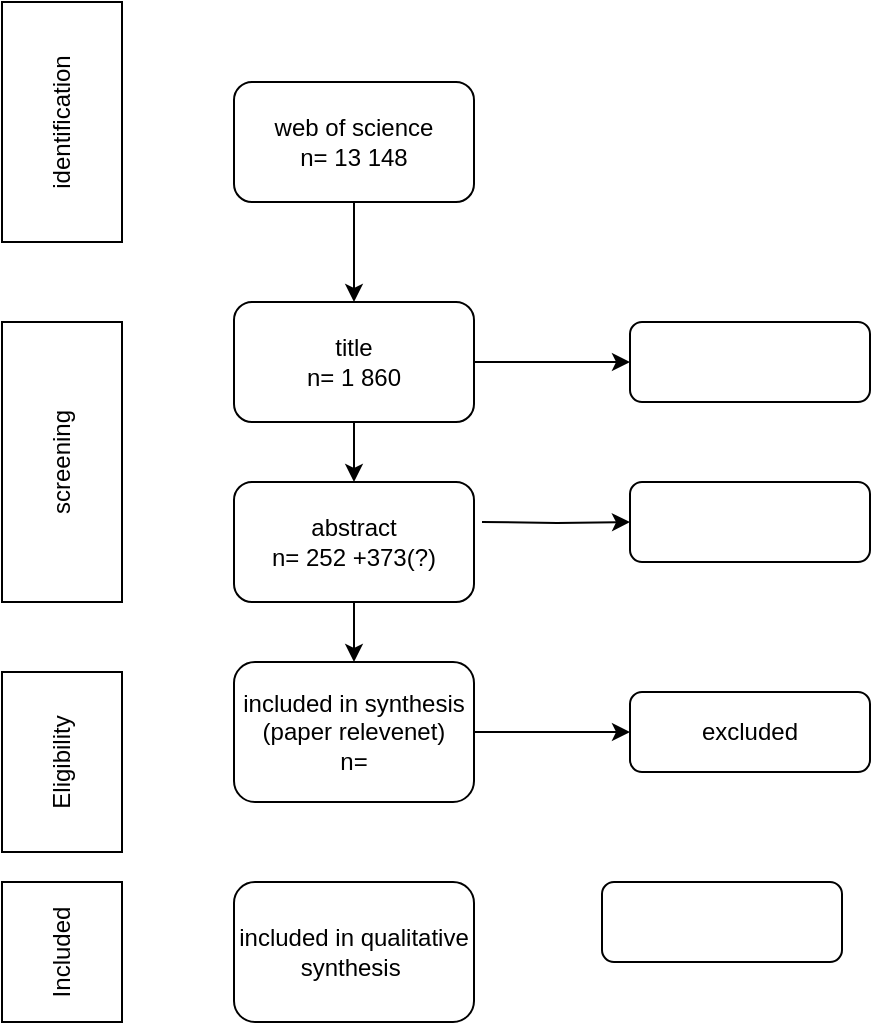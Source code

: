 <mxfile version="21.2.9" type="github">
  <diagram name="Page-1" id="obNmWy9aIsWG7gp1YsI2">
    <mxGraphModel dx="1434" dy="764" grid="1" gridSize="10" guides="1" tooltips="1" connect="1" arrows="1" fold="1" page="1" pageScale="1" pageWidth="850" pageHeight="1100" math="0" shadow="0">
      <root>
        <mxCell id="0" />
        <mxCell id="1" parent="0" />
        <mxCell id="gJmWW0kTYwEwNg_Bcr7h-1" style="edgeStyle=orthogonalEdgeStyle;rounded=0;orthogonalLoop=1;jettySize=auto;html=1;" parent="1" source="gJmWW0kTYwEwNg_Bcr7h-2" edge="1">
          <mxGeometry relative="1" as="geometry">
            <mxPoint x="216" y="190" as="targetPoint" />
          </mxGeometry>
        </mxCell>
        <mxCell id="gJmWW0kTYwEwNg_Bcr7h-2" value="web of science&lt;br&gt;n=&amp;nbsp;13 148" style="rounded=1;whiteSpace=wrap;html=1;fontSize=12;glass=0;strokeWidth=1;shadow=0;" parent="1" vertex="1">
          <mxGeometry x="156" y="80" width="120" height="60" as="geometry" />
        </mxCell>
        <mxCell id="gJmWW0kTYwEwNg_Bcr7h-3" value="included in qualitative synthesis&amp;nbsp;" style="rounded=1;whiteSpace=wrap;html=1;fontSize=12;glass=0;strokeWidth=1;shadow=0;" parent="1" vertex="1">
          <mxGeometry x="156" y="480" width="120" height="70" as="geometry" />
        </mxCell>
        <mxCell id="gJmWW0kTYwEwNg_Bcr7h-4" value="" style="rounded=1;whiteSpace=wrap;html=1;fontSize=12;glass=0;strokeWidth=1;shadow=0;" parent="1" vertex="1">
          <mxGeometry x="354" y="280" width="120" height="40" as="geometry" />
        </mxCell>
        <mxCell id="gJmWW0kTYwEwNg_Bcr7h-5" style="edgeStyle=orthogonalEdgeStyle;rounded=0;orthogonalLoop=1;jettySize=auto;html=1;" parent="1" source="gJmWW0kTYwEwNg_Bcr7h-7" target="gJmWW0kTYwEwNg_Bcr7h-9" edge="1">
          <mxGeometry relative="1" as="geometry" />
        </mxCell>
        <mxCell id="gJmWW0kTYwEwNg_Bcr7h-6" style="edgeStyle=orthogonalEdgeStyle;rounded=0;orthogonalLoop=1;jettySize=auto;html=1;" parent="1" source="gJmWW0kTYwEwNg_Bcr7h-7" target="gJmWW0kTYwEwNg_Bcr7h-15" edge="1">
          <mxGeometry relative="1" as="geometry" />
        </mxCell>
        <mxCell id="gJmWW0kTYwEwNg_Bcr7h-7" value="title&lt;br&gt;n= 1 860" style="rounded=1;whiteSpace=wrap;html=1;fontSize=12;glass=0;strokeWidth=1;shadow=0;" parent="1" vertex="1">
          <mxGeometry x="156" y="190" width="120" height="60" as="geometry" />
        </mxCell>
        <mxCell id="gJmWW0kTYwEwNg_Bcr7h-8" style="edgeStyle=orthogonalEdgeStyle;rounded=0;orthogonalLoop=1;jettySize=auto;html=1;entryX=0;entryY=0.5;entryDx=0;entryDy=0;" parent="1" target="gJmWW0kTYwEwNg_Bcr7h-4" edge="1">
          <mxGeometry relative="1" as="geometry">
            <mxPoint x="280" y="300" as="sourcePoint" />
          </mxGeometry>
        </mxCell>
        <mxCell id="gJmWW0kTYwEwNg_Bcr7h-9" value="" style="rounded=1;whiteSpace=wrap;html=1;fontSize=12;glass=0;strokeWidth=1;shadow=0;" parent="1" vertex="1">
          <mxGeometry x="354" y="200" width="120" height="40" as="geometry" />
        </mxCell>
        <mxCell id="gJmWW0kTYwEwNg_Bcr7h-10" value="identification" style="rounded=0;whiteSpace=wrap;html=1;rotation=-90;" parent="1" vertex="1">
          <mxGeometry x="10" y="70" width="120" height="60" as="geometry" />
        </mxCell>
        <mxCell id="gJmWW0kTYwEwNg_Bcr7h-11" value="screening" style="rounded=0;whiteSpace=wrap;html=1;rotation=-90;" parent="1" vertex="1">
          <mxGeometry y="240" width="140" height="60" as="geometry" />
        </mxCell>
        <mxCell id="gJmWW0kTYwEwNg_Bcr7h-12" value="Eligibility&lt;br&gt;" style="rounded=0;whiteSpace=wrap;html=1;rotation=-90;" parent="1" vertex="1">
          <mxGeometry x="25" y="390" width="90" height="60" as="geometry" />
        </mxCell>
        <mxCell id="gJmWW0kTYwEwNg_Bcr7h-13" value="" style="rounded=1;whiteSpace=wrap;html=1;fontSize=12;glass=0;strokeWidth=1;shadow=0;" parent="1" vertex="1">
          <mxGeometry x="340" y="480" width="120" height="40" as="geometry" />
        </mxCell>
        <mxCell id="gJmWW0kTYwEwNg_Bcr7h-14" style="edgeStyle=orthogonalEdgeStyle;rounded=0;orthogonalLoop=1;jettySize=auto;html=1;" parent="1" source="gJmWW0kTYwEwNg_Bcr7h-15" target="gJmWW0kTYwEwNg_Bcr7h-17" edge="1">
          <mxGeometry relative="1" as="geometry" />
        </mxCell>
        <mxCell id="gJmWW0kTYwEwNg_Bcr7h-15" value="abstract&lt;br&gt;n= 252 +373(?)" style="rounded=1;whiteSpace=wrap;html=1;fontSize=12;glass=0;strokeWidth=1;shadow=0;" parent="1" vertex="1">
          <mxGeometry x="156" y="280" width="120" height="60" as="geometry" />
        </mxCell>
        <mxCell id="gJmWW0kTYwEwNg_Bcr7h-16" style="edgeStyle=orthogonalEdgeStyle;rounded=0;orthogonalLoop=1;jettySize=auto;html=1;" parent="1" source="gJmWW0kTYwEwNg_Bcr7h-17" target="gJmWW0kTYwEwNg_Bcr7h-18" edge="1">
          <mxGeometry relative="1" as="geometry" />
        </mxCell>
        <mxCell id="gJmWW0kTYwEwNg_Bcr7h-17" value="included in synthesis (paper relevenet)&lt;br&gt;n=" style="rounded=1;whiteSpace=wrap;html=1;fontSize=12;glass=0;strokeWidth=1;shadow=0;" parent="1" vertex="1">
          <mxGeometry x="156" y="370" width="120" height="70" as="geometry" />
        </mxCell>
        <mxCell id="gJmWW0kTYwEwNg_Bcr7h-18" value="excluded&lt;br&gt;" style="rounded=1;whiteSpace=wrap;html=1;fontSize=12;glass=0;strokeWidth=1;shadow=0;" parent="1" vertex="1">
          <mxGeometry x="354" y="385" width="120" height="40" as="geometry" />
        </mxCell>
        <mxCell id="gJmWW0kTYwEwNg_Bcr7h-19" value="Included" style="rounded=0;whiteSpace=wrap;html=1;rotation=-90;" parent="1" vertex="1">
          <mxGeometry x="35" y="485" width="70" height="60" as="geometry" />
        </mxCell>
      </root>
    </mxGraphModel>
  </diagram>
</mxfile>
